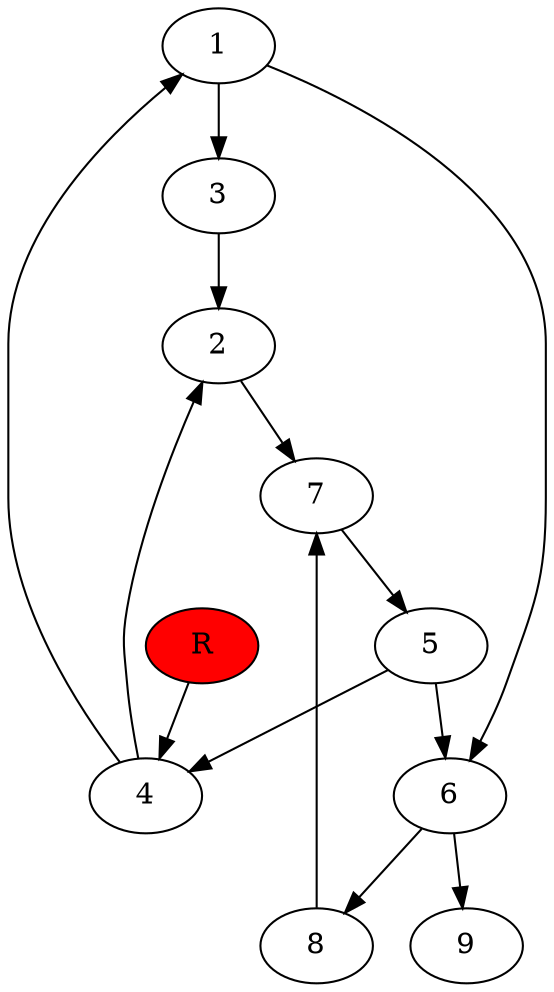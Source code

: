 digraph prb38419 {
	1
	2
	3
	4
	5
	6
	7
	8
	R [fillcolor="#ff0000" style=filled]
	1 -> 3
	1 -> 6
	2 -> 7
	3 -> 2
	4 -> 1
	4 -> 2
	5 -> 4
	5 -> 6
	6 -> 8
	6 -> 9
	7 -> 5
	8 -> 7
	R -> 4
}
